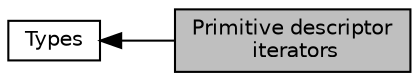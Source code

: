 digraph "Primitive descriptor iterators"
{
  edge [fontname="Helvetica",fontsize="10",labelfontname="Helvetica",labelfontsize="10"];
  node [fontname="Helvetica",fontsize="10",shape=record];
  rankdir=LR;
  Node1 [label="Types",height=0.2,width=0.4,color="black", fillcolor="white", style="filled",URL="$group__c__api__types.html"];
  Node0 [label="Primitive descriptor\l iterators",height=0.2,width=0.4,color="black", fillcolor="grey75", style="filled", fontcolor="black"];
  Node1->Node0 [shape=plaintext, dir="back", style="solid"];
}
